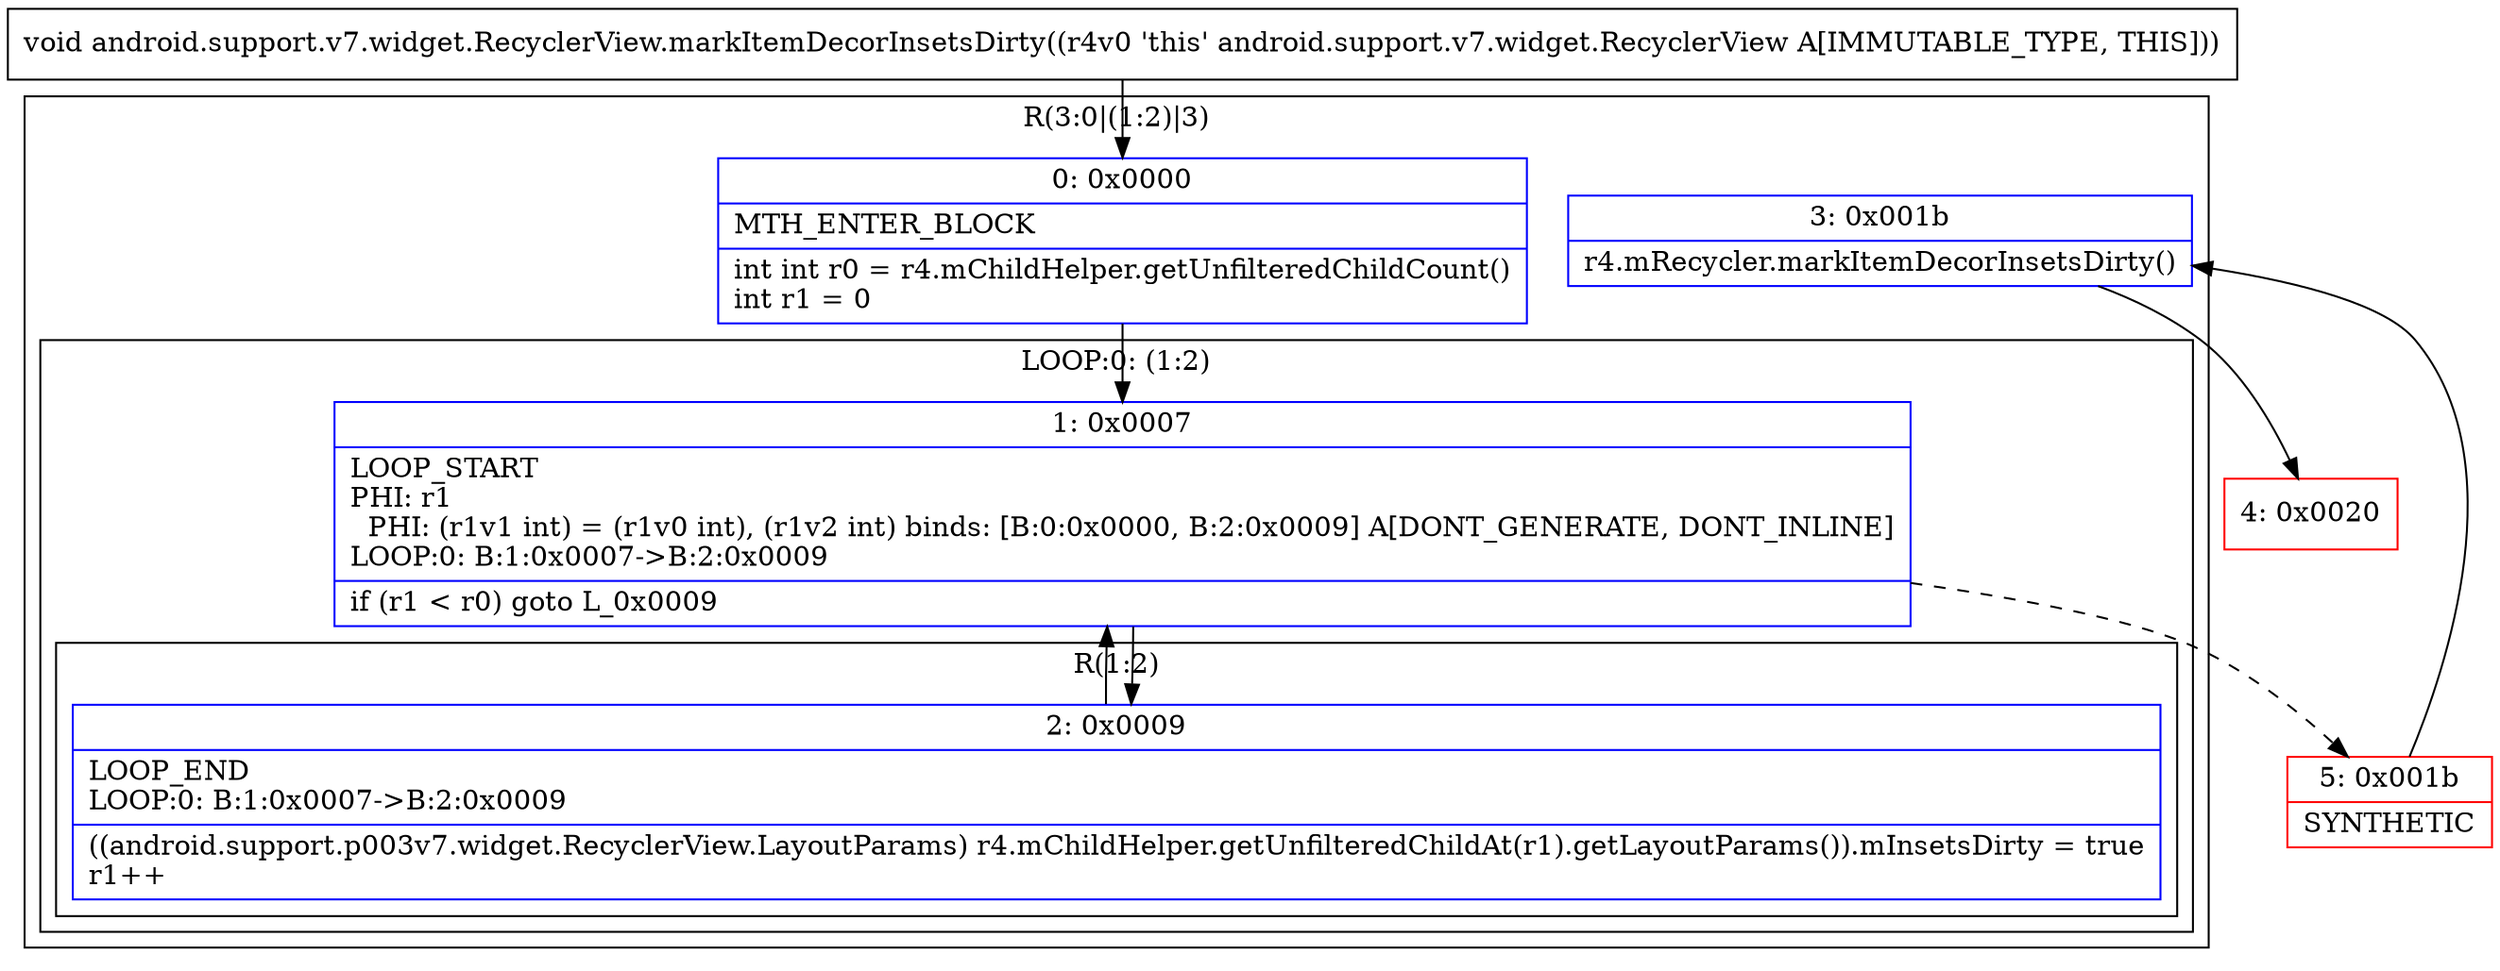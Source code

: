 digraph "CFG forandroid.support.v7.widget.RecyclerView.markItemDecorInsetsDirty()V" {
subgraph cluster_Region_268124057 {
label = "R(3:0|(1:2)|3)";
node [shape=record,color=blue];
Node_0 [shape=record,label="{0\:\ 0x0000|MTH_ENTER_BLOCK\l|int int r0 = r4.mChildHelper.getUnfilteredChildCount()\lint r1 = 0\l}"];
subgraph cluster_LoopRegion_280507452 {
label = "LOOP:0: (1:2)";
node [shape=record,color=blue];
Node_1 [shape=record,label="{1\:\ 0x0007|LOOP_START\lPHI: r1 \l  PHI: (r1v1 int) = (r1v0 int), (r1v2 int) binds: [B:0:0x0000, B:2:0x0009] A[DONT_GENERATE, DONT_INLINE]\lLOOP:0: B:1:0x0007\-\>B:2:0x0009\l|if (r1 \< r0) goto L_0x0009\l}"];
subgraph cluster_Region_1383981141 {
label = "R(1:2)";
node [shape=record,color=blue];
Node_2 [shape=record,label="{2\:\ 0x0009|LOOP_END\lLOOP:0: B:1:0x0007\-\>B:2:0x0009\l|((android.support.p003v7.widget.RecyclerView.LayoutParams) r4.mChildHelper.getUnfilteredChildAt(r1).getLayoutParams()).mInsetsDirty = true\lr1++\l}"];
}
}
Node_3 [shape=record,label="{3\:\ 0x001b|r4.mRecycler.markItemDecorInsetsDirty()\l}"];
}
Node_4 [shape=record,color=red,label="{4\:\ 0x0020}"];
Node_5 [shape=record,color=red,label="{5\:\ 0x001b|SYNTHETIC\l}"];
MethodNode[shape=record,label="{void android.support.v7.widget.RecyclerView.markItemDecorInsetsDirty((r4v0 'this' android.support.v7.widget.RecyclerView A[IMMUTABLE_TYPE, THIS])) }"];
MethodNode -> Node_0;
Node_0 -> Node_1;
Node_1 -> Node_2;
Node_1 -> Node_5[style=dashed];
Node_2 -> Node_1;
Node_3 -> Node_4;
Node_5 -> Node_3;
}

